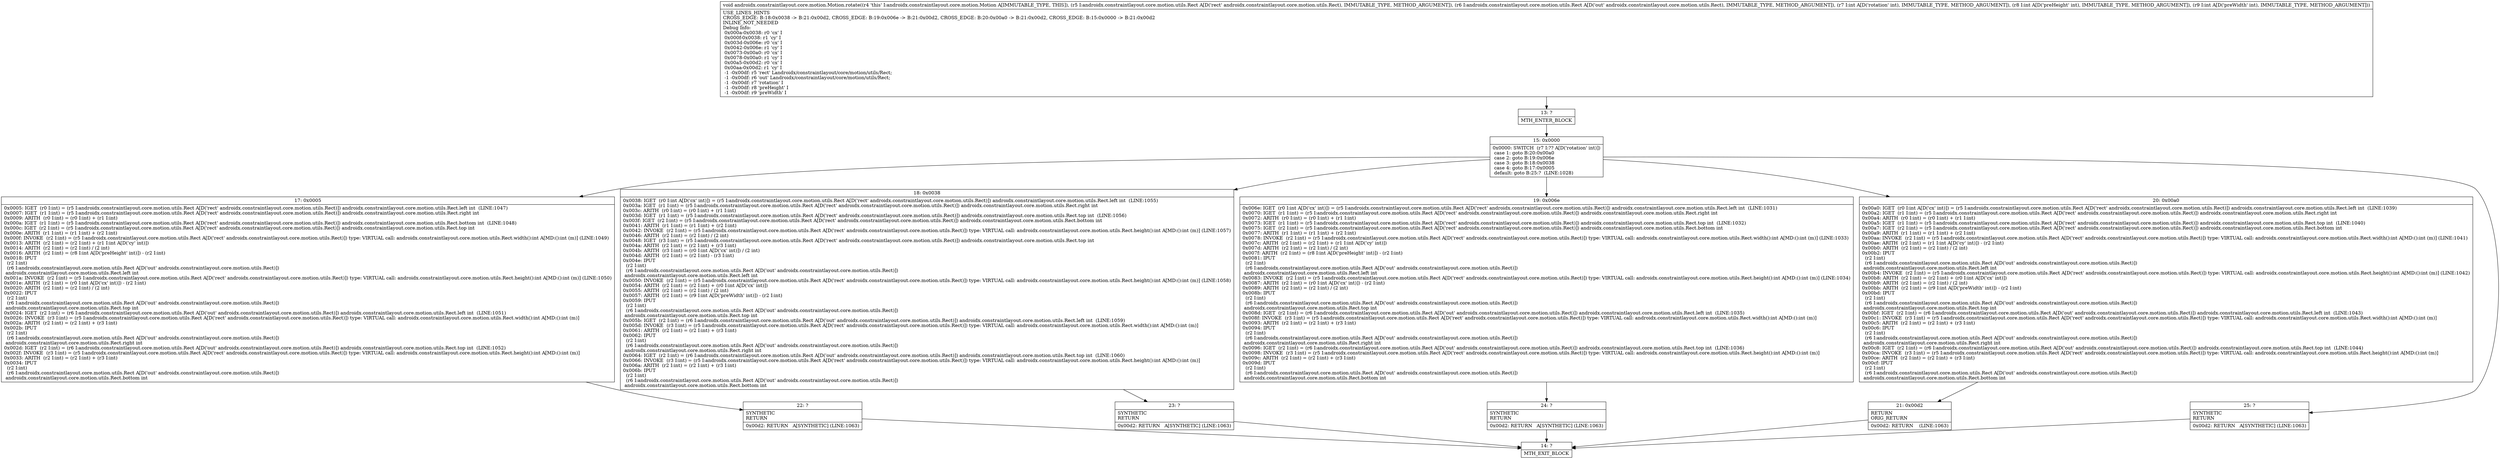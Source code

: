 digraph "CFG forandroidx.constraintlayout.core.motion.Motion.rotate(Landroidx\/constraintlayout\/core\/motion\/utils\/Rect;Landroidx\/constraintlayout\/core\/motion\/utils\/Rect;III)V" {
Node_13 [shape=record,label="{13\:\ ?|MTH_ENTER_BLOCK\l}"];
Node_15 [shape=record,label="{15\:\ 0x0000|0x0000: SWITCH  (r7 I:?? A[D('rotation' int)])\l case 1: goto B:20:0x00a0\l case 2: goto B:19:0x006e\l case 3: goto B:18:0x0038\l case 4: goto B:17:0x0005\l default: goto B:25:?  (LINE:1028)\l}"];
Node_17 [shape=record,label="{17\:\ 0x0005|0x0005: IGET  (r0 I:int) = (r5 I:androidx.constraintlayout.core.motion.utils.Rect A[D('rect' androidx.constraintlayout.core.motion.utils.Rect)]) androidx.constraintlayout.core.motion.utils.Rect.left int  (LINE:1047)\l0x0007: IGET  (r1 I:int) = (r5 I:androidx.constraintlayout.core.motion.utils.Rect A[D('rect' androidx.constraintlayout.core.motion.utils.Rect)]) androidx.constraintlayout.core.motion.utils.Rect.right int \l0x0009: ARITH  (r0 I:int) = (r0 I:int) + (r1 I:int) \l0x000a: IGET  (r1 I:int) = (r5 I:androidx.constraintlayout.core.motion.utils.Rect A[D('rect' androidx.constraintlayout.core.motion.utils.Rect)]) androidx.constraintlayout.core.motion.utils.Rect.bottom int  (LINE:1048)\l0x000c: IGET  (r2 I:int) = (r5 I:androidx.constraintlayout.core.motion.utils.Rect A[D('rect' androidx.constraintlayout.core.motion.utils.Rect)]) androidx.constraintlayout.core.motion.utils.Rect.top int \l0x000e: ARITH  (r1 I:int) = (r1 I:int) + (r2 I:int) \l0x000f: INVOKE  (r2 I:int) = (r5 I:androidx.constraintlayout.core.motion.utils.Rect A[D('rect' androidx.constraintlayout.core.motion.utils.Rect)]) type: VIRTUAL call: androidx.constraintlayout.core.motion.utils.Rect.width():int A[MD:():int (m)] (LINE:1049)\l0x0013: ARITH  (r2 I:int) = (r2 I:int) + (r1 I:int A[D('cy' int)]) \l0x0014: ARITH  (r2 I:int) = (r2 I:int) \/ (2 int) \l0x0016: ARITH  (r2 I:int) = (r8 I:int A[D('preHeight' int)]) \- (r2 I:int) \l0x0018: IPUT  \l  (r2 I:int)\l  (r6 I:androidx.constraintlayout.core.motion.utils.Rect A[D('out' androidx.constraintlayout.core.motion.utils.Rect)])\l androidx.constraintlayout.core.motion.utils.Rect.left int \l0x001a: INVOKE  (r2 I:int) = (r5 I:androidx.constraintlayout.core.motion.utils.Rect A[D('rect' androidx.constraintlayout.core.motion.utils.Rect)]) type: VIRTUAL call: androidx.constraintlayout.core.motion.utils.Rect.height():int A[MD:():int (m)] (LINE:1050)\l0x001e: ARITH  (r2 I:int) = (r0 I:int A[D('cx' int)]) \- (r2 I:int) \l0x0020: ARITH  (r2 I:int) = (r2 I:int) \/ (2 int) \l0x0022: IPUT  \l  (r2 I:int)\l  (r6 I:androidx.constraintlayout.core.motion.utils.Rect A[D('out' androidx.constraintlayout.core.motion.utils.Rect)])\l androidx.constraintlayout.core.motion.utils.Rect.top int \l0x0024: IGET  (r2 I:int) = (r6 I:androidx.constraintlayout.core.motion.utils.Rect A[D('out' androidx.constraintlayout.core.motion.utils.Rect)]) androidx.constraintlayout.core.motion.utils.Rect.left int  (LINE:1051)\l0x0026: INVOKE  (r3 I:int) = (r5 I:androidx.constraintlayout.core.motion.utils.Rect A[D('rect' androidx.constraintlayout.core.motion.utils.Rect)]) type: VIRTUAL call: androidx.constraintlayout.core.motion.utils.Rect.width():int A[MD:():int (m)]\l0x002a: ARITH  (r2 I:int) = (r2 I:int) + (r3 I:int) \l0x002b: IPUT  \l  (r2 I:int)\l  (r6 I:androidx.constraintlayout.core.motion.utils.Rect A[D('out' androidx.constraintlayout.core.motion.utils.Rect)])\l androidx.constraintlayout.core.motion.utils.Rect.right int \l0x002d: IGET  (r2 I:int) = (r6 I:androidx.constraintlayout.core.motion.utils.Rect A[D('out' androidx.constraintlayout.core.motion.utils.Rect)]) androidx.constraintlayout.core.motion.utils.Rect.top int  (LINE:1052)\l0x002f: INVOKE  (r3 I:int) = (r5 I:androidx.constraintlayout.core.motion.utils.Rect A[D('rect' androidx.constraintlayout.core.motion.utils.Rect)]) type: VIRTUAL call: androidx.constraintlayout.core.motion.utils.Rect.height():int A[MD:():int (m)]\l0x0033: ARITH  (r2 I:int) = (r2 I:int) + (r3 I:int) \l0x0034: IPUT  \l  (r2 I:int)\l  (r6 I:androidx.constraintlayout.core.motion.utils.Rect A[D('out' androidx.constraintlayout.core.motion.utils.Rect)])\l androidx.constraintlayout.core.motion.utils.Rect.bottom int \l}"];
Node_22 [shape=record,label="{22\:\ ?|SYNTHETIC\lRETURN\l|0x00d2: RETURN   A[SYNTHETIC] (LINE:1063)\l}"];
Node_14 [shape=record,label="{14\:\ ?|MTH_EXIT_BLOCK\l}"];
Node_18 [shape=record,label="{18\:\ 0x0038|0x0038: IGET  (r0 I:int A[D('cx' int)]) = (r5 I:androidx.constraintlayout.core.motion.utils.Rect A[D('rect' androidx.constraintlayout.core.motion.utils.Rect)]) androidx.constraintlayout.core.motion.utils.Rect.left int  (LINE:1055)\l0x003a: IGET  (r1 I:int) = (r5 I:androidx.constraintlayout.core.motion.utils.Rect A[D('rect' androidx.constraintlayout.core.motion.utils.Rect)]) androidx.constraintlayout.core.motion.utils.Rect.right int \l0x003c: ARITH  (r0 I:int) = (r0 I:int) + (r1 I:int) \l0x003d: IGET  (r1 I:int) = (r5 I:androidx.constraintlayout.core.motion.utils.Rect A[D('rect' androidx.constraintlayout.core.motion.utils.Rect)]) androidx.constraintlayout.core.motion.utils.Rect.top int  (LINE:1056)\l0x003f: IGET  (r2 I:int) = (r5 I:androidx.constraintlayout.core.motion.utils.Rect A[D('rect' androidx.constraintlayout.core.motion.utils.Rect)]) androidx.constraintlayout.core.motion.utils.Rect.bottom int \l0x0041: ARITH  (r1 I:int) = (r1 I:int) + (r2 I:int) \l0x0042: INVOKE  (r2 I:int) = (r5 I:androidx.constraintlayout.core.motion.utils.Rect A[D('rect' androidx.constraintlayout.core.motion.utils.Rect)]) type: VIRTUAL call: androidx.constraintlayout.core.motion.utils.Rect.height():int A[MD:():int (m)] (LINE:1057)\l0x0046: ARITH  (r2 I:int) = (r2 I:int) \/ (2 int) \l0x0048: IGET  (r3 I:int) = (r5 I:androidx.constraintlayout.core.motion.utils.Rect A[D('rect' androidx.constraintlayout.core.motion.utils.Rect)]) androidx.constraintlayout.core.motion.utils.Rect.top int \l0x004a: ARITH  (r2 I:int) = (r2 I:int) + (r3 I:int) \l0x004b: ARITH  (r3 I:int) = (r0 I:int A[D('cx' int)]) \/ (2 int) \l0x004d: ARITH  (r2 I:int) = (r2 I:int) \- (r3 I:int) \l0x004e: IPUT  \l  (r2 I:int)\l  (r6 I:androidx.constraintlayout.core.motion.utils.Rect A[D('out' androidx.constraintlayout.core.motion.utils.Rect)])\l androidx.constraintlayout.core.motion.utils.Rect.left int \l0x0050: INVOKE  (r2 I:int) = (r5 I:androidx.constraintlayout.core.motion.utils.Rect A[D('rect' androidx.constraintlayout.core.motion.utils.Rect)]) type: VIRTUAL call: androidx.constraintlayout.core.motion.utils.Rect.height():int A[MD:():int (m)] (LINE:1058)\l0x0054: ARITH  (r2 I:int) = (r2 I:int) + (r0 I:int A[D('cx' int)]) \l0x0055: ARITH  (r2 I:int) = (r2 I:int) \/ (2 int) \l0x0057: ARITH  (r2 I:int) = (r9 I:int A[D('preWidth' int)]) \- (r2 I:int) \l0x0059: IPUT  \l  (r2 I:int)\l  (r6 I:androidx.constraintlayout.core.motion.utils.Rect A[D('out' androidx.constraintlayout.core.motion.utils.Rect)])\l androidx.constraintlayout.core.motion.utils.Rect.top int \l0x005b: IGET  (r2 I:int) = (r6 I:androidx.constraintlayout.core.motion.utils.Rect A[D('out' androidx.constraintlayout.core.motion.utils.Rect)]) androidx.constraintlayout.core.motion.utils.Rect.left int  (LINE:1059)\l0x005d: INVOKE  (r3 I:int) = (r5 I:androidx.constraintlayout.core.motion.utils.Rect A[D('rect' androidx.constraintlayout.core.motion.utils.Rect)]) type: VIRTUAL call: androidx.constraintlayout.core.motion.utils.Rect.width():int A[MD:():int (m)]\l0x0061: ARITH  (r2 I:int) = (r2 I:int) + (r3 I:int) \l0x0062: IPUT  \l  (r2 I:int)\l  (r6 I:androidx.constraintlayout.core.motion.utils.Rect A[D('out' androidx.constraintlayout.core.motion.utils.Rect)])\l androidx.constraintlayout.core.motion.utils.Rect.right int \l0x0064: IGET  (r2 I:int) = (r6 I:androidx.constraintlayout.core.motion.utils.Rect A[D('out' androidx.constraintlayout.core.motion.utils.Rect)]) androidx.constraintlayout.core.motion.utils.Rect.top int  (LINE:1060)\l0x0066: INVOKE  (r3 I:int) = (r5 I:androidx.constraintlayout.core.motion.utils.Rect A[D('rect' androidx.constraintlayout.core.motion.utils.Rect)]) type: VIRTUAL call: androidx.constraintlayout.core.motion.utils.Rect.height():int A[MD:():int (m)]\l0x006a: ARITH  (r2 I:int) = (r2 I:int) + (r3 I:int) \l0x006b: IPUT  \l  (r2 I:int)\l  (r6 I:androidx.constraintlayout.core.motion.utils.Rect A[D('out' androidx.constraintlayout.core.motion.utils.Rect)])\l androidx.constraintlayout.core.motion.utils.Rect.bottom int \l}"];
Node_23 [shape=record,label="{23\:\ ?|SYNTHETIC\lRETURN\l|0x00d2: RETURN   A[SYNTHETIC] (LINE:1063)\l}"];
Node_19 [shape=record,label="{19\:\ 0x006e|0x006e: IGET  (r0 I:int A[D('cx' int)]) = (r5 I:androidx.constraintlayout.core.motion.utils.Rect A[D('rect' androidx.constraintlayout.core.motion.utils.Rect)]) androidx.constraintlayout.core.motion.utils.Rect.left int  (LINE:1031)\l0x0070: IGET  (r1 I:int) = (r5 I:androidx.constraintlayout.core.motion.utils.Rect A[D('rect' androidx.constraintlayout.core.motion.utils.Rect)]) androidx.constraintlayout.core.motion.utils.Rect.right int \l0x0072: ARITH  (r0 I:int) = (r0 I:int) + (r1 I:int) \l0x0073: IGET  (r1 I:int) = (r5 I:androidx.constraintlayout.core.motion.utils.Rect A[D('rect' androidx.constraintlayout.core.motion.utils.Rect)]) androidx.constraintlayout.core.motion.utils.Rect.top int  (LINE:1032)\l0x0075: IGET  (r2 I:int) = (r5 I:androidx.constraintlayout.core.motion.utils.Rect A[D('rect' androidx.constraintlayout.core.motion.utils.Rect)]) androidx.constraintlayout.core.motion.utils.Rect.bottom int \l0x0077: ARITH  (r1 I:int) = (r1 I:int) + (r2 I:int) \l0x0078: INVOKE  (r2 I:int) = (r5 I:androidx.constraintlayout.core.motion.utils.Rect A[D('rect' androidx.constraintlayout.core.motion.utils.Rect)]) type: VIRTUAL call: androidx.constraintlayout.core.motion.utils.Rect.width():int A[MD:():int (m)] (LINE:1033)\l0x007c: ARITH  (r2 I:int) = (r2 I:int) + (r1 I:int A[D('cy' int)]) \l0x007d: ARITH  (r2 I:int) = (r2 I:int) \/ (2 int) \l0x007f: ARITH  (r2 I:int) = (r8 I:int A[D('preHeight' int)]) \- (r2 I:int) \l0x0081: IPUT  \l  (r2 I:int)\l  (r6 I:androidx.constraintlayout.core.motion.utils.Rect A[D('out' androidx.constraintlayout.core.motion.utils.Rect)])\l androidx.constraintlayout.core.motion.utils.Rect.left int \l0x0083: INVOKE  (r2 I:int) = (r5 I:androidx.constraintlayout.core.motion.utils.Rect A[D('rect' androidx.constraintlayout.core.motion.utils.Rect)]) type: VIRTUAL call: androidx.constraintlayout.core.motion.utils.Rect.height():int A[MD:():int (m)] (LINE:1034)\l0x0087: ARITH  (r2 I:int) = (r0 I:int A[D('cx' int)]) \- (r2 I:int) \l0x0089: ARITH  (r2 I:int) = (r2 I:int) \/ (2 int) \l0x008b: IPUT  \l  (r2 I:int)\l  (r6 I:androidx.constraintlayout.core.motion.utils.Rect A[D('out' androidx.constraintlayout.core.motion.utils.Rect)])\l androidx.constraintlayout.core.motion.utils.Rect.top int \l0x008d: IGET  (r2 I:int) = (r6 I:androidx.constraintlayout.core.motion.utils.Rect A[D('out' androidx.constraintlayout.core.motion.utils.Rect)]) androidx.constraintlayout.core.motion.utils.Rect.left int  (LINE:1035)\l0x008f: INVOKE  (r3 I:int) = (r5 I:androidx.constraintlayout.core.motion.utils.Rect A[D('rect' androidx.constraintlayout.core.motion.utils.Rect)]) type: VIRTUAL call: androidx.constraintlayout.core.motion.utils.Rect.width():int A[MD:():int (m)]\l0x0093: ARITH  (r2 I:int) = (r2 I:int) + (r3 I:int) \l0x0094: IPUT  \l  (r2 I:int)\l  (r6 I:androidx.constraintlayout.core.motion.utils.Rect A[D('out' androidx.constraintlayout.core.motion.utils.Rect)])\l androidx.constraintlayout.core.motion.utils.Rect.right int \l0x0096: IGET  (r2 I:int) = (r6 I:androidx.constraintlayout.core.motion.utils.Rect A[D('out' androidx.constraintlayout.core.motion.utils.Rect)]) androidx.constraintlayout.core.motion.utils.Rect.top int  (LINE:1036)\l0x0098: INVOKE  (r3 I:int) = (r5 I:androidx.constraintlayout.core.motion.utils.Rect A[D('rect' androidx.constraintlayout.core.motion.utils.Rect)]) type: VIRTUAL call: androidx.constraintlayout.core.motion.utils.Rect.height():int A[MD:():int (m)]\l0x009c: ARITH  (r2 I:int) = (r2 I:int) + (r3 I:int) \l0x009d: IPUT  \l  (r2 I:int)\l  (r6 I:androidx.constraintlayout.core.motion.utils.Rect A[D('out' androidx.constraintlayout.core.motion.utils.Rect)])\l androidx.constraintlayout.core.motion.utils.Rect.bottom int \l}"];
Node_24 [shape=record,label="{24\:\ ?|SYNTHETIC\lRETURN\l|0x00d2: RETURN   A[SYNTHETIC] (LINE:1063)\l}"];
Node_20 [shape=record,label="{20\:\ 0x00a0|0x00a0: IGET  (r0 I:int A[D('cx' int)]) = (r5 I:androidx.constraintlayout.core.motion.utils.Rect A[D('rect' androidx.constraintlayout.core.motion.utils.Rect)]) androidx.constraintlayout.core.motion.utils.Rect.left int  (LINE:1039)\l0x00a2: IGET  (r1 I:int) = (r5 I:androidx.constraintlayout.core.motion.utils.Rect A[D('rect' androidx.constraintlayout.core.motion.utils.Rect)]) androidx.constraintlayout.core.motion.utils.Rect.right int \l0x00a4: ARITH  (r0 I:int) = (r0 I:int) + (r1 I:int) \l0x00a5: IGET  (r1 I:int) = (r5 I:androidx.constraintlayout.core.motion.utils.Rect A[D('rect' androidx.constraintlayout.core.motion.utils.Rect)]) androidx.constraintlayout.core.motion.utils.Rect.top int  (LINE:1040)\l0x00a7: IGET  (r2 I:int) = (r5 I:androidx.constraintlayout.core.motion.utils.Rect A[D('rect' androidx.constraintlayout.core.motion.utils.Rect)]) androidx.constraintlayout.core.motion.utils.Rect.bottom int \l0x00a9: ARITH  (r1 I:int) = (r1 I:int) + (r2 I:int) \l0x00aa: INVOKE  (r2 I:int) = (r5 I:androidx.constraintlayout.core.motion.utils.Rect A[D('rect' androidx.constraintlayout.core.motion.utils.Rect)]) type: VIRTUAL call: androidx.constraintlayout.core.motion.utils.Rect.width():int A[MD:():int (m)] (LINE:1041)\l0x00ae: ARITH  (r2 I:int) = (r1 I:int A[D('cy' int)]) \- (r2 I:int) \l0x00b0: ARITH  (r2 I:int) = (r2 I:int) \/ (2 int) \l0x00b2: IPUT  \l  (r2 I:int)\l  (r6 I:androidx.constraintlayout.core.motion.utils.Rect A[D('out' androidx.constraintlayout.core.motion.utils.Rect)])\l androidx.constraintlayout.core.motion.utils.Rect.left int \l0x00b4: INVOKE  (r2 I:int) = (r5 I:androidx.constraintlayout.core.motion.utils.Rect A[D('rect' androidx.constraintlayout.core.motion.utils.Rect)]) type: VIRTUAL call: androidx.constraintlayout.core.motion.utils.Rect.height():int A[MD:():int (m)] (LINE:1042)\l0x00b8: ARITH  (r2 I:int) = (r2 I:int) + (r0 I:int A[D('cx' int)]) \l0x00b9: ARITH  (r2 I:int) = (r2 I:int) \/ (2 int) \l0x00bb: ARITH  (r2 I:int) = (r9 I:int A[D('preWidth' int)]) \- (r2 I:int) \l0x00bd: IPUT  \l  (r2 I:int)\l  (r6 I:androidx.constraintlayout.core.motion.utils.Rect A[D('out' androidx.constraintlayout.core.motion.utils.Rect)])\l androidx.constraintlayout.core.motion.utils.Rect.top int \l0x00bf: IGET  (r2 I:int) = (r6 I:androidx.constraintlayout.core.motion.utils.Rect A[D('out' androidx.constraintlayout.core.motion.utils.Rect)]) androidx.constraintlayout.core.motion.utils.Rect.left int  (LINE:1043)\l0x00c1: INVOKE  (r3 I:int) = (r5 I:androidx.constraintlayout.core.motion.utils.Rect A[D('rect' androidx.constraintlayout.core.motion.utils.Rect)]) type: VIRTUAL call: androidx.constraintlayout.core.motion.utils.Rect.width():int A[MD:():int (m)]\l0x00c5: ARITH  (r2 I:int) = (r2 I:int) + (r3 I:int) \l0x00c6: IPUT  \l  (r2 I:int)\l  (r6 I:androidx.constraintlayout.core.motion.utils.Rect A[D('out' androidx.constraintlayout.core.motion.utils.Rect)])\l androidx.constraintlayout.core.motion.utils.Rect.right int \l0x00c8: IGET  (r2 I:int) = (r6 I:androidx.constraintlayout.core.motion.utils.Rect A[D('out' androidx.constraintlayout.core.motion.utils.Rect)]) androidx.constraintlayout.core.motion.utils.Rect.top int  (LINE:1044)\l0x00ca: INVOKE  (r3 I:int) = (r5 I:androidx.constraintlayout.core.motion.utils.Rect A[D('rect' androidx.constraintlayout.core.motion.utils.Rect)]) type: VIRTUAL call: androidx.constraintlayout.core.motion.utils.Rect.height():int A[MD:():int (m)]\l0x00ce: ARITH  (r2 I:int) = (r2 I:int) + (r3 I:int) \l0x00cf: IPUT  \l  (r2 I:int)\l  (r6 I:androidx.constraintlayout.core.motion.utils.Rect A[D('out' androidx.constraintlayout.core.motion.utils.Rect)])\l androidx.constraintlayout.core.motion.utils.Rect.bottom int \l}"];
Node_21 [shape=record,label="{21\:\ 0x00d2|RETURN\lORIG_RETURN\l|0x00d2: RETURN    (LINE:1063)\l}"];
Node_25 [shape=record,label="{25\:\ ?|SYNTHETIC\lRETURN\l|0x00d2: RETURN   A[SYNTHETIC] (LINE:1063)\l}"];
MethodNode[shape=record,label="{void androidx.constraintlayout.core.motion.Motion.rotate((r4 'this' I:androidx.constraintlayout.core.motion.Motion A[IMMUTABLE_TYPE, THIS]), (r5 I:androidx.constraintlayout.core.motion.utils.Rect A[D('rect' androidx.constraintlayout.core.motion.utils.Rect), IMMUTABLE_TYPE, METHOD_ARGUMENT]), (r6 I:androidx.constraintlayout.core.motion.utils.Rect A[D('out' androidx.constraintlayout.core.motion.utils.Rect), IMMUTABLE_TYPE, METHOD_ARGUMENT]), (r7 I:int A[D('rotation' int), IMMUTABLE_TYPE, METHOD_ARGUMENT]), (r8 I:int A[D('preHeight' int), IMMUTABLE_TYPE, METHOD_ARGUMENT]), (r9 I:int A[D('preWidth' int), IMMUTABLE_TYPE, METHOD_ARGUMENT]))  | USE_LINES_HINTS\lCROSS_EDGE: B:18:0x0038 \-\> B:21:0x00d2, CROSS_EDGE: B:19:0x006e \-\> B:21:0x00d2, CROSS_EDGE: B:20:0x00a0 \-\> B:21:0x00d2, CROSS_EDGE: B:15:0x0000 \-\> B:21:0x00d2\lINLINE_NOT_NEEDED\lDebug Info:\l  0x000a\-0x0038: r0 'cx' I\l  0x000f\-0x0038: r1 'cy' I\l  0x003d\-0x006e: r0 'cx' I\l  0x0042\-0x006e: r1 'cy' I\l  0x0073\-0x00a0: r0 'cx' I\l  0x0078\-0x00a0: r1 'cy' I\l  0x00a5\-0x00d2: r0 'cx' I\l  0x00aa\-0x00d2: r1 'cy' I\l  \-1 \-0x00df: r5 'rect' Landroidx\/constraintlayout\/core\/motion\/utils\/Rect;\l  \-1 \-0x00df: r6 'out' Landroidx\/constraintlayout\/core\/motion\/utils\/Rect;\l  \-1 \-0x00df: r7 'rotation' I\l  \-1 \-0x00df: r8 'preHeight' I\l  \-1 \-0x00df: r9 'preWidth' I\l}"];
MethodNode -> Node_13;Node_13 -> Node_15;
Node_15 -> Node_17;
Node_15 -> Node_18;
Node_15 -> Node_19;
Node_15 -> Node_20;
Node_15 -> Node_25;
Node_17 -> Node_22;
Node_22 -> Node_14;
Node_18 -> Node_23;
Node_23 -> Node_14;
Node_19 -> Node_24;
Node_24 -> Node_14;
Node_20 -> Node_21;
Node_21 -> Node_14;
Node_25 -> Node_14;
}

